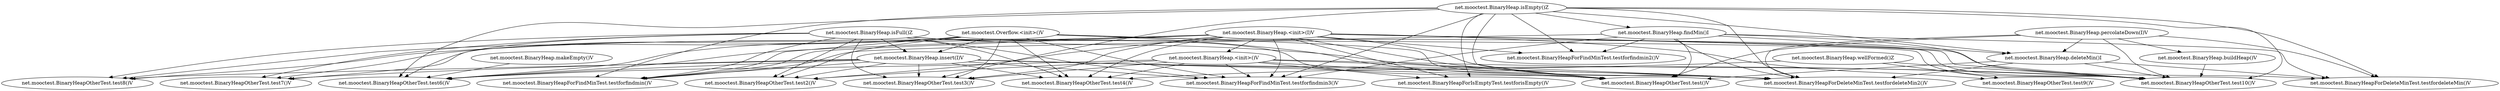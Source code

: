 digraph BinaryHeap_method {
    "net.mooctest.BinaryHeap.<init>(I)V" -> "net.mooctest.BinaryHeapForFindMinTest.testforfindmin2()V";
    "net.mooctest.BinaryHeap.<init>(I)V" -> "net.mooctest.BinaryHeap.<init>()V";
    "net.mooctest.BinaryHeap.<init>(I)V" -> "net.mooctest.BinaryHeapOtherTest.test9()V";
    "net.mooctest.BinaryHeap.<init>(I)V" -> "net.mooctest.BinaryHeapOtherTest.test7()V";
    "net.mooctest.BinaryHeap.<init>(I)V" -> "net.mooctest.BinaryHeapForDeleteMinTest.testfordeleteMin()V";
    "net.mooctest.BinaryHeap.<init>(I)V" -> "net.mooctest.BinaryHeapForFindMinTest.testforfindmin()V";
    "net.mooctest.BinaryHeap.<init>(I)V" -> "net.mooctest.BinaryHeapOtherTest.test8()V";
    "net.mooctest.BinaryHeap.<init>(I)V" -> "net.mooctest.BinaryHeapOtherTest.test3()V";
    "net.mooctest.BinaryHeap.<init>(I)V" -> "net.mooctest.BinaryHeapForIsEmptyTest.testforisEmpty()V";
    "net.mooctest.BinaryHeap.<init>(I)V" -> "net.mooctest.BinaryHeapOtherTest.test6()V";
    "net.mooctest.BinaryHeap.<init>(I)V" -> "net.mooctest.BinaryHeapForDeleteMinTest.testfordeleteMin2()V";
    "net.mooctest.BinaryHeap.<init>(I)V" -> "net.mooctest.BinaryHeapOtherTest.test10()V";
    "net.mooctest.BinaryHeap.<init>(I)V" -> "net.mooctest.BinaryHeapOtherTest.test4()V";
    "net.mooctest.BinaryHeap.<init>(I)V" -> "net.mooctest.BinaryHeapOtherTest.test()V";
    "net.mooctest.BinaryHeap.<init>(I)V" -> "net.mooctest.BinaryHeapOtherTest.test2()V";
    "net.mooctest.BinaryHeap.<init>(I)V" -> "net.mooctest.BinaryHeapForFindMinTest.testforfindmin3()V";
    "net.mooctest.BinaryHeap.isFull()Z" -> "net.mooctest.BinaryHeap.insert(I)V";
    "net.mooctest.BinaryHeap.isFull()Z" -> "net.mooctest.BinaryHeapOtherTest.test7()V";
    "net.mooctest.BinaryHeap.isFull()Z" -> "net.mooctest.BinaryHeapOtherTest.test2()V";
    "net.mooctest.BinaryHeap.isFull()Z" -> "net.mooctest.BinaryHeapOtherTest.test3()V";
    "net.mooctest.BinaryHeap.isFull()Z" -> "net.mooctest.BinaryHeapOtherTest.test6()V";
    "net.mooctest.BinaryHeap.isFull()Z" -> "net.mooctest.BinaryHeapForDeleteMinTest.testfordeleteMin2()V";
    "net.mooctest.BinaryHeap.isFull()Z" -> "net.mooctest.BinaryHeapOtherTest.test10()V";
    "net.mooctest.BinaryHeap.isFull()Z" -> "net.mooctest.BinaryHeapOtherTest.test4()V";
    "net.mooctest.BinaryHeap.isFull()Z" -> "net.mooctest.BinaryHeapOtherTest.test()V";
    "net.mooctest.BinaryHeap.isFull()Z" -> "net.mooctest.BinaryHeapForFindMinTest.testforfindmin3()V";
    "net.mooctest.BinaryHeap.isFull()Z" -> "net.mooctest.BinaryHeapForFindMinTest.testforfindmin()V";
    "net.mooctest.BinaryHeap.isFull()Z" -> "net.mooctest.BinaryHeapOtherTest.test8()V";
    "net.mooctest.BinaryHeap.makeEmpty()V" -> "net.mooctest.BinaryHeapOtherTest.test6()V";
    "net.mooctest.BinaryHeap.findMin()I" -> "net.mooctest.BinaryHeapForFindMinTest.testforfindmin2()V";
    "net.mooctest.BinaryHeap.findMin()I" -> "net.mooctest.BinaryHeapOtherTest.test()V";
    "net.mooctest.BinaryHeap.findMin()I" -> "net.mooctest.BinaryHeapForFindMinTest.testforfindmin3()V";
    "net.mooctest.BinaryHeap.findMin()I" -> "net.mooctest.BinaryHeapForFindMinTest.testforfindmin()V";
    "net.mooctest.BinaryHeap.findMin()I" -> "net.mooctest.BinaryHeap.deleteMin()I";
    "net.mooctest.BinaryHeap.findMin()I" -> "net.mooctest.BinaryHeapForDeleteMinTest.testfordeleteMin2()V";
    "net.mooctest.BinaryHeap.findMin()I" -> "net.mooctest.BinaryHeapOtherTest.test10()V";
    "net.mooctest.BinaryHeap.findMin()I" -> "net.mooctest.BinaryHeapForDeleteMinTest.testfordeleteMin()V";
    "net.mooctest.BinaryHeap.buildHeap()V" -> "net.mooctest.BinaryHeapOtherTest.test10()V";
    "net.mooctest.Overflow.<init>()V" -> "net.mooctest.BinaryHeap.insert(I)V";
    "net.mooctest.Overflow.<init>()V" -> "net.mooctest.BinaryHeapOtherTest.test3()V";
    "net.mooctest.Overflow.<init>()V" -> "net.mooctest.BinaryHeapOtherTest.test6()V";
    "net.mooctest.Overflow.<init>()V" -> "net.mooctest.BinaryHeapForDeleteMinTest.testfordeleteMin2()V";
    "net.mooctest.Overflow.<init>()V" -> "net.mooctest.BinaryHeapOtherTest.test10()V";
    "net.mooctest.Overflow.<init>()V" -> "net.mooctest.BinaryHeapOtherTest.test4()V";
    "net.mooctest.Overflow.<init>()V" -> "net.mooctest.BinaryHeapOtherTest.test7()V";
    "net.mooctest.Overflow.<init>()V" -> "net.mooctest.BinaryHeapOtherTest.test()V";
    "net.mooctest.Overflow.<init>()V" -> "net.mooctest.BinaryHeapOtherTest.test2()V";
    "net.mooctest.Overflow.<init>()V" -> "net.mooctest.BinaryHeapForFindMinTest.testforfindmin3()V";
    "net.mooctest.Overflow.<init>()V" -> "net.mooctest.BinaryHeapForFindMinTest.testforfindmin()V";
    "net.mooctest.Overflow.<init>()V" -> "net.mooctest.BinaryHeapOtherTest.test8()V";
    "net.mooctest.BinaryHeap.percolateDown(I)V" -> "net.mooctest.BinaryHeap.buildHeap()V";
    "net.mooctest.BinaryHeap.percolateDown(I)V" -> "net.mooctest.BinaryHeap.deleteMin()I";
    "net.mooctest.BinaryHeap.percolateDown(I)V" -> "net.mooctest.BinaryHeapOtherTest.test10()V";
    "net.mooctest.BinaryHeap.percolateDown(I)V" -> "net.mooctest.BinaryHeapForDeleteMinTest.testfordeleteMin2()V";
    "net.mooctest.BinaryHeap.percolateDown(I)V" -> "net.mooctest.BinaryHeapOtherTest.test()V";
    "net.mooctest.BinaryHeap.percolateDown(I)V" -> "net.mooctest.BinaryHeapForDeleteMinTest.testfordeleteMin()V";
    "net.mooctest.BinaryHeap.wellFormed()Z" -> "net.mooctest.BinaryHeapOtherTest.test9()V";
    "net.mooctest.BinaryHeap.wellFormed()Z" -> "net.mooctest.BinaryHeapOtherTest.test10()V";
    "net.mooctest.BinaryHeap.wellFormed()Z" -> "net.mooctest.BinaryHeapOtherTest.test4()V";
    "net.mooctest.BinaryHeap.<init>()V" -> "net.mooctest.BinaryHeapOtherTest.test3()V";
    "net.mooctest.BinaryHeap.<init>()V" -> "net.mooctest.BinaryHeapForIsEmptyTest.testforisEmpty()V";
    "net.mooctest.BinaryHeap.<init>()V" -> "net.mooctest.BinaryHeapOtherTest.test6()V";
    "net.mooctest.BinaryHeap.<init>()V" -> "net.mooctest.BinaryHeapForDeleteMinTest.testfordeleteMin2()V";
    "net.mooctest.BinaryHeap.<init>()V" -> "net.mooctest.BinaryHeapOtherTest.test10()V";
    "net.mooctest.BinaryHeap.<init>()V" -> "net.mooctest.BinaryHeapOtherTest.test4()V";
    "net.mooctest.BinaryHeap.<init>()V" -> "net.mooctest.BinaryHeapOtherTest.test()V";
    "net.mooctest.BinaryHeap.<init>()V" -> "net.mooctest.BinaryHeapOtherTest.test2()V";
    "net.mooctest.BinaryHeap.<init>()V" -> "net.mooctest.BinaryHeapForFindMinTest.testforfindmin3()V";
    "net.mooctest.BinaryHeap.insert(I)V" -> "net.mooctest.BinaryHeapOtherTest.test3()V";
    "net.mooctest.BinaryHeap.insert(I)V" -> "net.mooctest.BinaryHeapOtherTest.test6()V";
    "net.mooctest.BinaryHeap.insert(I)V" -> "net.mooctest.BinaryHeapForDeleteMinTest.testfordeleteMin2()V";
    "net.mooctest.BinaryHeap.insert(I)V" -> "net.mooctest.BinaryHeapOtherTest.test10()V";
    "net.mooctest.BinaryHeap.insert(I)V" -> "net.mooctest.BinaryHeapOtherTest.test4()V";
    "net.mooctest.BinaryHeap.insert(I)V" -> "net.mooctest.BinaryHeapOtherTest.test7()V";
    "net.mooctest.BinaryHeap.insert(I)V" -> "net.mooctest.BinaryHeapOtherTest.test()V";
    "net.mooctest.BinaryHeap.insert(I)V" -> "net.mooctest.BinaryHeapOtherTest.test2()V";
    "net.mooctest.BinaryHeap.insert(I)V" -> "net.mooctest.BinaryHeapForFindMinTest.testforfindmin3()V";
    "net.mooctest.BinaryHeap.insert(I)V" -> "net.mooctest.BinaryHeapForFindMinTest.testforfindmin()V";
    "net.mooctest.BinaryHeap.insert(I)V" -> "net.mooctest.BinaryHeapOtherTest.test8()V";
    "net.mooctest.BinaryHeap.isEmpty()Z" -> "net.mooctest.BinaryHeapOtherTest.test3()V";
    "net.mooctest.BinaryHeap.isEmpty()Z" -> "net.mooctest.BinaryHeapForIsEmptyTest.testforisEmpty()V";
    "net.mooctest.BinaryHeap.isEmpty()Z" -> "net.mooctest.BinaryHeapOtherTest.test6()V";
    "net.mooctest.BinaryHeap.isEmpty()Z" -> "net.mooctest.BinaryHeap.findMin()I";
    "net.mooctest.BinaryHeap.isEmpty()Z" -> "net.mooctest.BinaryHeap.deleteMin()I";
    "net.mooctest.BinaryHeap.isEmpty()Z" -> "net.mooctest.BinaryHeapForFindMinTest.testforfindmin2()V";
    "net.mooctest.BinaryHeap.isEmpty()Z" -> "net.mooctest.BinaryHeapOtherTest.test()V";
    "net.mooctest.BinaryHeap.isEmpty()Z" -> "net.mooctest.BinaryHeapForFindMinTest.testforfindmin3()V";
    "net.mooctest.BinaryHeap.isEmpty()Z" -> "net.mooctest.BinaryHeapForFindMinTest.testforfindmin()V";
    "net.mooctest.BinaryHeap.isEmpty()Z" -> "net.mooctest.BinaryHeapForDeleteMinTest.testfordeleteMin2()V";
    "net.mooctest.BinaryHeap.isEmpty()Z" -> "net.mooctest.BinaryHeapOtherTest.test10()V";
    "net.mooctest.BinaryHeap.isEmpty()Z" -> "net.mooctest.BinaryHeapForDeleteMinTest.testfordeleteMin()V";
    "net.mooctest.BinaryHeap.deleteMin()I" -> "net.mooctest.BinaryHeapForDeleteMinTest.testfordeleteMin2()V";
    "net.mooctest.BinaryHeap.deleteMin()I" -> "net.mooctest.BinaryHeapOtherTest.test10()V";
    "net.mooctest.BinaryHeap.deleteMin()I" -> "net.mooctest.BinaryHeapOtherTest.test()V";
    "net.mooctest.BinaryHeap.deleteMin()I" -> "net.mooctest.BinaryHeapForDeleteMinTest.testfordeleteMin()V";
}
